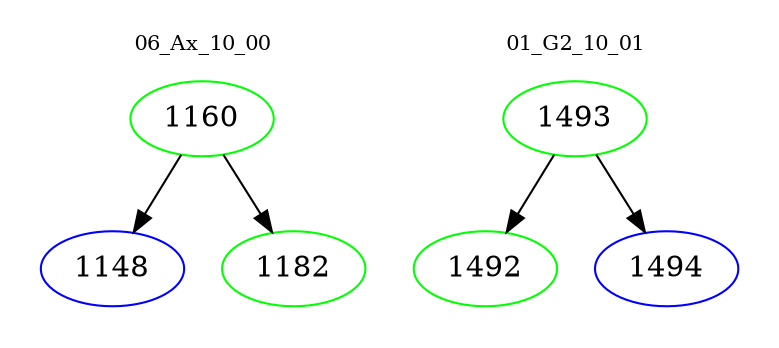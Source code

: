 digraph{
subgraph cluster_0 {
color = white
label = "06_Ax_10_00";
fontsize=10;
T0_1160 [label="1160", color="green"]
T0_1160 -> T0_1148 [color="black"]
T0_1148 [label="1148", color="blue"]
T0_1160 -> T0_1182 [color="black"]
T0_1182 [label="1182", color="green"]
}
subgraph cluster_1 {
color = white
label = "01_G2_10_01";
fontsize=10;
T1_1493 [label="1493", color="green"]
T1_1493 -> T1_1492 [color="black"]
T1_1492 [label="1492", color="green"]
T1_1493 -> T1_1494 [color="black"]
T1_1494 [label="1494", color="blue"]
}
}

